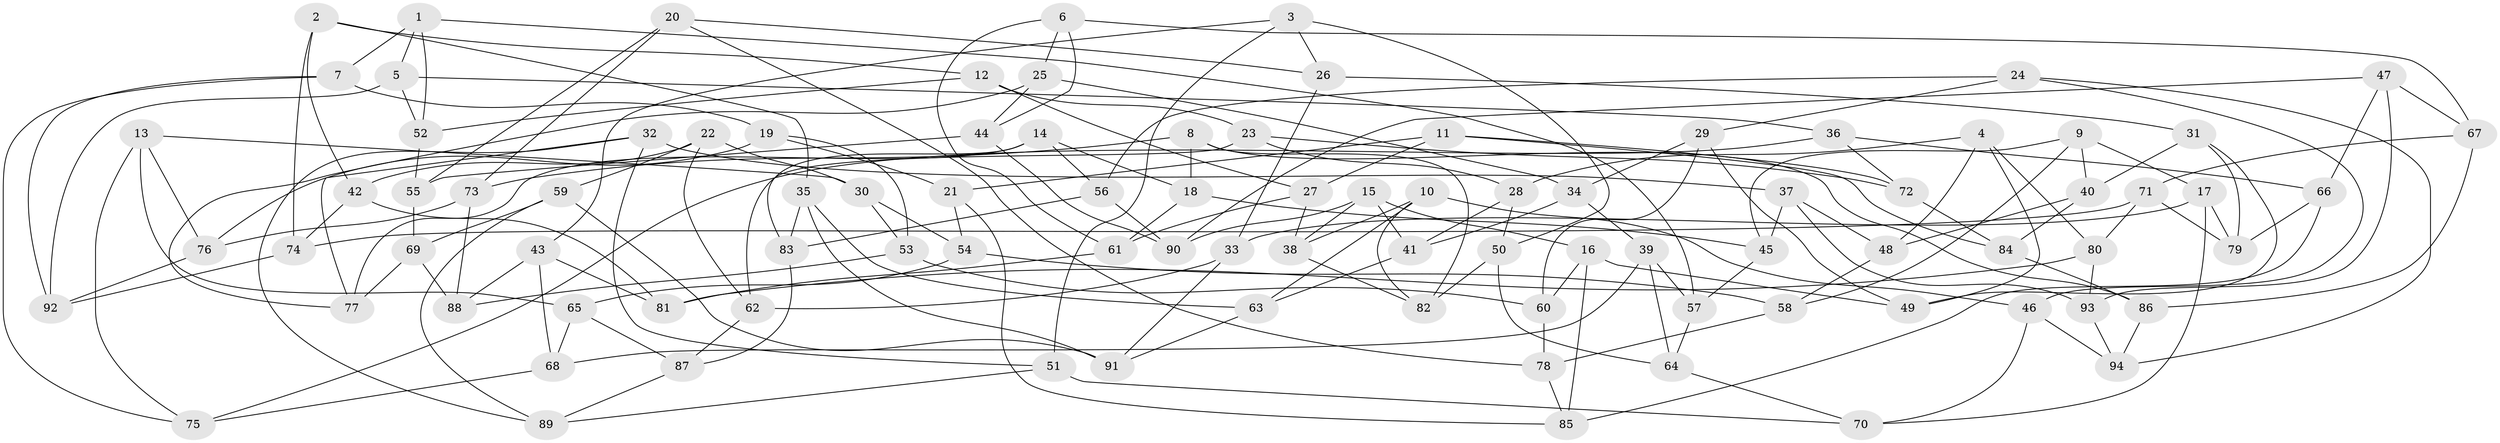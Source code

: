 // Generated by graph-tools (version 1.1) at 2025/11/02/27/25 16:11:42]
// undirected, 94 vertices, 188 edges
graph export_dot {
graph [start="1"]
  node [color=gray90,style=filled];
  1;
  2;
  3;
  4;
  5;
  6;
  7;
  8;
  9;
  10;
  11;
  12;
  13;
  14;
  15;
  16;
  17;
  18;
  19;
  20;
  21;
  22;
  23;
  24;
  25;
  26;
  27;
  28;
  29;
  30;
  31;
  32;
  33;
  34;
  35;
  36;
  37;
  38;
  39;
  40;
  41;
  42;
  43;
  44;
  45;
  46;
  47;
  48;
  49;
  50;
  51;
  52;
  53;
  54;
  55;
  56;
  57;
  58;
  59;
  60;
  61;
  62;
  63;
  64;
  65;
  66;
  67;
  68;
  69;
  70;
  71;
  72;
  73;
  74;
  75;
  76;
  77;
  78;
  79;
  80;
  81;
  82;
  83;
  84;
  85;
  86;
  87;
  88;
  89;
  90;
  91;
  92;
  93;
  94;
  1 -- 7;
  1 -- 57;
  1 -- 52;
  1 -- 5;
  2 -- 74;
  2 -- 12;
  2 -- 35;
  2 -- 42;
  3 -- 50;
  3 -- 51;
  3 -- 26;
  3 -- 43;
  4 -- 28;
  4 -- 48;
  4 -- 80;
  4 -- 49;
  5 -- 52;
  5 -- 92;
  5 -- 36;
  6 -- 67;
  6 -- 25;
  6 -- 61;
  6 -- 44;
  7 -- 92;
  7 -- 75;
  7 -- 19;
  8 -- 82;
  8 -- 86;
  8 -- 73;
  8 -- 18;
  9 -- 45;
  9 -- 58;
  9 -- 17;
  9 -- 40;
  10 -- 38;
  10 -- 63;
  10 -- 82;
  10 -- 46;
  11 -- 72;
  11 -- 21;
  11 -- 84;
  11 -- 27;
  12 -- 52;
  12 -- 23;
  12 -- 27;
  13 -- 65;
  13 -- 76;
  13 -- 30;
  13 -- 75;
  14 -- 56;
  14 -- 77;
  14 -- 83;
  14 -- 18;
  15 -- 16;
  15 -- 90;
  15 -- 38;
  15 -- 41;
  16 -- 85;
  16 -- 49;
  16 -- 60;
  17 -- 79;
  17 -- 70;
  17 -- 33;
  18 -- 45;
  18 -- 61;
  19 -- 53;
  19 -- 21;
  19 -- 76;
  20 -- 73;
  20 -- 78;
  20 -- 55;
  20 -- 26;
  21 -- 85;
  21 -- 54;
  22 -- 42;
  22 -- 62;
  22 -- 59;
  22 -- 30;
  23 -- 28;
  23 -- 62;
  23 -- 72;
  24 -- 46;
  24 -- 56;
  24 -- 29;
  24 -- 94;
  25 -- 34;
  25 -- 77;
  25 -- 44;
  26 -- 31;
  26 -- 33;
  27 -- 38;
  27 -- 61;
  28 -- 41;
  28 -- 50;
  29 -- 60;
  29 -- 34;
  29 -- 49;
  30 -- 54;
  30 -- 53;
  31 -- 49;
  31 -- 79;
  31 -- 40;
  32 -- 37;
  32 -- 51;
  32 -- 77;
  32 -- 89;
  33 -- 91;
  33 -- 62;
  34 -- 39;
  34 -- 41;
  35 -- 91;
  35 -- 83;
  35 -- 63;
  36 -- 75;
  36 -- 72;
  36 -- 66;
  37 -- 93;
  37 -- 45;
  37 -- 48;
  38 -- 82;
  39 -- 68;
  39 -- 64;
  39 -- 57;
  40 -- 84;
  40 -- 48;
  41 -- 63;
  42 -- 81;
  42 -- 74;
  43 -- 68;
  43 -- 88;
  43 -- 81;
  44 -- 55;
  44 -- 90;
  45 -- 57;
  46 -- 94;
  46 -- 70;
  47 -- 93;
  47 -- 67;
  47 -- 90;
  47 -- 66;
  48 -- 58;
  50 -- 64;
  50 -- 82;
  51 -- 70;
  51 -- 89;
  52 -- 55;
  53 -- 60;
  53 -- 88;
  54 -- 65;
  54 -- 58;
  55 -- 69;
  56 -- 90;
  56 -- 83;
  57 -- 64;
  58 -- 78;
  59 -- 69;
  59 -- 89;
  59 -- 91;
  60 -- 78;
  61 -- 81;
  62 -- 87;
  63 -- 91;
  64 -- 70;
  65 -- 87;
  65 -- 68;
  66 -- 85;
  66 -- 79;
  67 -- 71;
  67 -- 86;
  68 -- 75;
  69 -- 88;
  69 -- 77;
  71 -- 79;
  71 -- 74;
  71 -- 80;
  72 -- 84;
  73 -- 88;
  73 -- 76;
  74 -- 92;
  76 -- 92;
  78 -- 85;
  80 -- 81;
  80 -- 93;
  83 -- 87;
  84 -- 86;
  86 -- 94;
  87 -- 89;
  93 -- 94;
}
